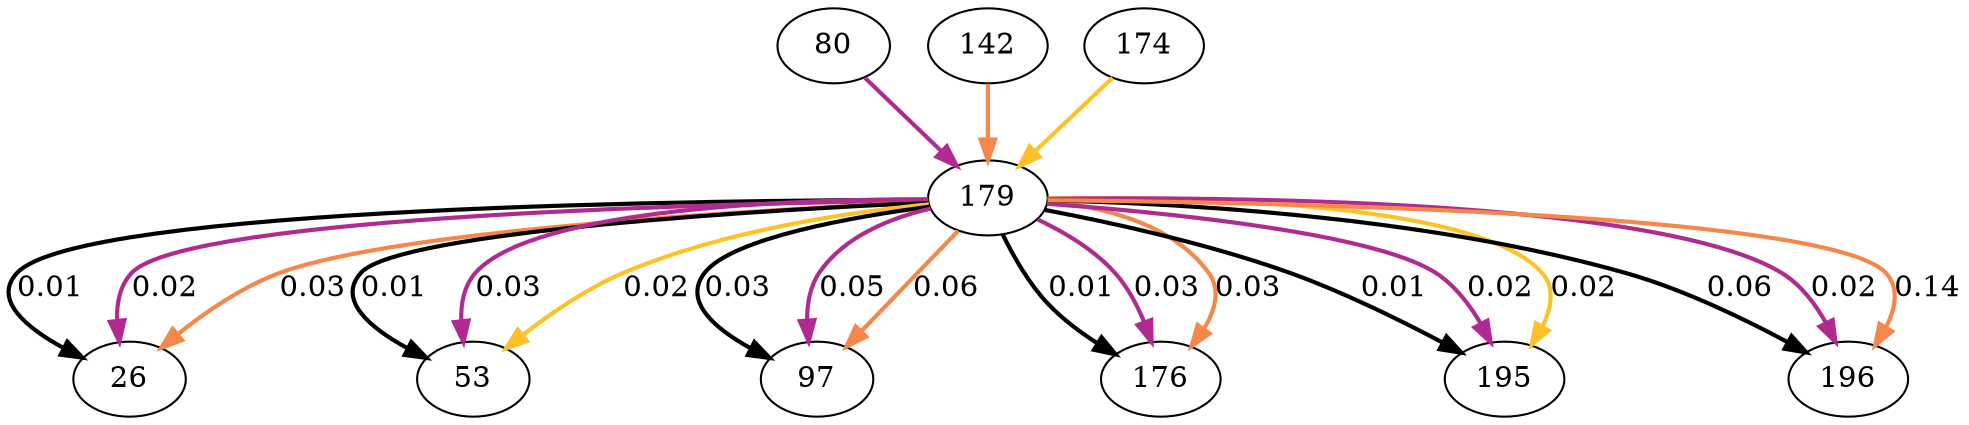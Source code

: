 digraph  {
80;
179;
26;
142;
53;
174;
97;
176;
195;
196;
80 -> 179  [color="#b12a90", key=0, penwidth=2];
179 -> 26  [color=black, key=0, label="0.01", penwidth=2];
179 -> 26  [color="#b12a90", key=1, label="0.02", penwidth=2];
179 -> 26  [color="#f48749", key=2, label="0.03", penwidth=2];
179 -> 53  [color=black, key=0, label="0.01", penwidth=2];
179 -> 53  [color="#b12a90", key=1, label="0.03", penwidth=2];
179 -> 53  [color="#fec228", key=2, label="0.02", penwidth=2];
179 -> 97  [color=black, key=0, label="0.03", penwidth=2];
179 -> 97  [color="#b12a90", key=1, label="0.05", penwidth=2];
179 -> 97  [color="#f48749", key=2, label="0.06", penwidth=2];
179 -> 176  [color=black, key=0, label="0.01", penwidth=2];
179 -> 176  [color="#b12a90", key=1, label="0.03", penwidth=2];
179 -> 176  [color="#f48749", key=2, label="0.03", penwidth=2];
179 -> 195  [color=black, key=0, label="0.01", penwidth=2];
179 -> 195  [color="#b12a90", key=1, label="0.02", penwidth=2];
179 -> 195  [color="#fec228", key=2, label="0.02", penwidth=2];
179 -> 196  [color=black, key=0, label="0.06", penwidth=2];
179 -> 196  [color="#b12a90", key=1, label="0.02", penwidth=2];
179 -> 196  [color="#f48749", key=2, label="0.14", penwidth=2];
142 -> 179  [color="#f48749", key=0, penwidth=2];
174 -> 179  [color="#fec228", key=0, penwidth=2];
}
